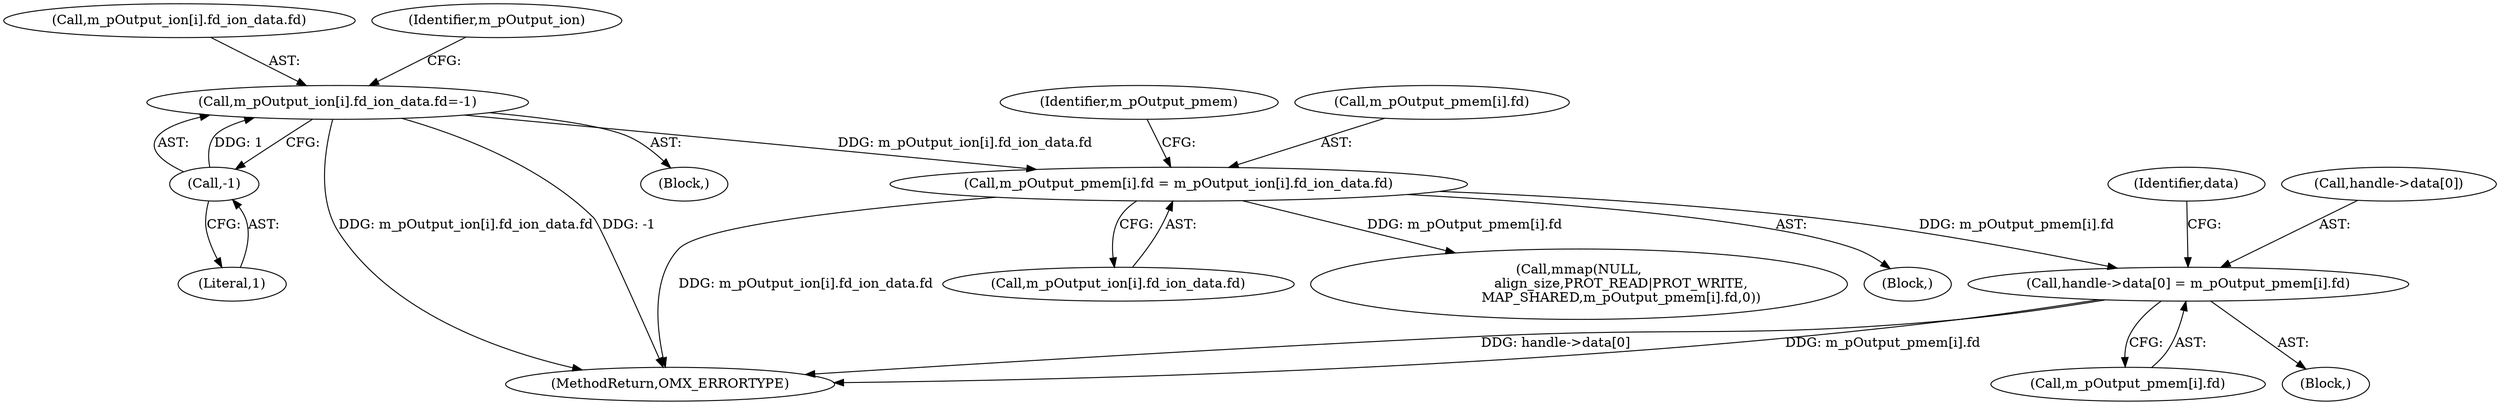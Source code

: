 digraph "0_Android_7558d03e6498e970b761aa44fff6b2c659202d95_0@array" {
"1000524" [label="(Call,handle->data[0] = m_pOutput_pmem[i].fd)"];
"1000407" [label="(Call,m_pOutput_pmem[i].fd = m_pOutput_ion[i].fd_ion_data.fd)"];
"1000295" [label="(Call,m_pOutput_ion[i].fd_ion_data.fd=-1)"];
"1000303" [label="(Call,-1)"];
"1000295" [label="(Call,m_pOutput_ion[i].fd_ion_data.fd=-1)"];
"1000530" [label="(Call,m_pOutput_pmem[i].fd)"];
"1000495" [label="(Block,)"];
"1000619" [label="(MethodReturn,OMX_ERRORTYPE)"];
"1000296" [label="(Call,m_pOutput_ion[i].fd_ion_data.fd)"];
"1000413" [label="(Call,m_pOutput_ion[i].fd_ion_data.fd)"];
"1000407" [label="(Call,m_pOutput_pmem[i].fd = m_pOutput_ion[i].fd_ion_data.fd)"];
"1000228" [label="(Block,)"];
"1000309" [label="(Identifier,m_pOutput_ion)"];
"1000457" [label="(Call,mmap(NULL,\n                    align_size,PROT_READ|PROT_WRITE,\n                    MAP_SHARED,m_pOutput_pmem[i].fd,0))"];
"1000423" [label="(Identifier,m_pOutput_pmem)"];
"1000537" [label="(Identifier,data)"];
"1000525" [label="(Call,handle->data[0])"];
"1000361" [label="(Block,)"];
"1000408" [label="(Call,m_pOutput_pmem[i].fd)"];
"1000303" [label="(Call,-1)"];
"1000304" [label="(Literal,1)"];
"1000524" [label="(Call,handle->data[0] = m_pOutput_pmem[i].fd)"];
"1000524" -> "1000495"  [label="AST: "];
"1000524" -> "1000530"  [label="CFG: "];
"1000525" -> "1000524"  [label="AST: "];
"1000530" -> "1000524"  [label="AST: "];
"1000537" -> "1000524"  [label="CFG: "];
"1000524" -> "1000619"  [label="DDG: handle->data[0]"];
"1000524" -> "1000619"  [label="DDG: m_pOutput_pmem[i].fd"];
"1000407" -> "1000524"  [label="DDG: m_pOutput_pmem[i].fd"];
"1000407" -> "1000361"  [label="AST: "];
"1000407" -> "1000413"  [label="CFG: "];
"1000408" -> "1000407"  [label="AST: "];
"1000413" -> "1000407"  [label="AST: "];
"1000423" -> "1000407"  [label="CFG: "];
"1000407" -> "1000619"  [label="DDG: m_pOutput_ion[i].fd_ion_data.fd"];
"1000295" -> "1000407"  [label="DDG: m_pOutput_ion[i].fd_ion_data.fd"];
"1000407" -> "1000457"  [label="DDG: m_pOutput_pmem[i].fd"];
"1000295" -> "1000228"  [label="AST: "];
"1000295" -> "1000303"  [label="CFG: "];
"1000296" -> "1000295"  [label="AST: "];
"1000303" -> "1000295"  [label="AST: "];
"1000309" -> "1000295"  [label="CFG: "];
"1000295" -> "1000619"  [label="DDG: m_pOutput_ion[i].fd_ion_data.fd"];
"1000295" -> "1000619"  [label="DDG: -1"];
"1000303" -> "1000295"  [label="DDG: 1"];
"1000303" -> "1000304"  [label="CFG: "];
"1000304" -> "1000303"  [label="AST: "];
}
